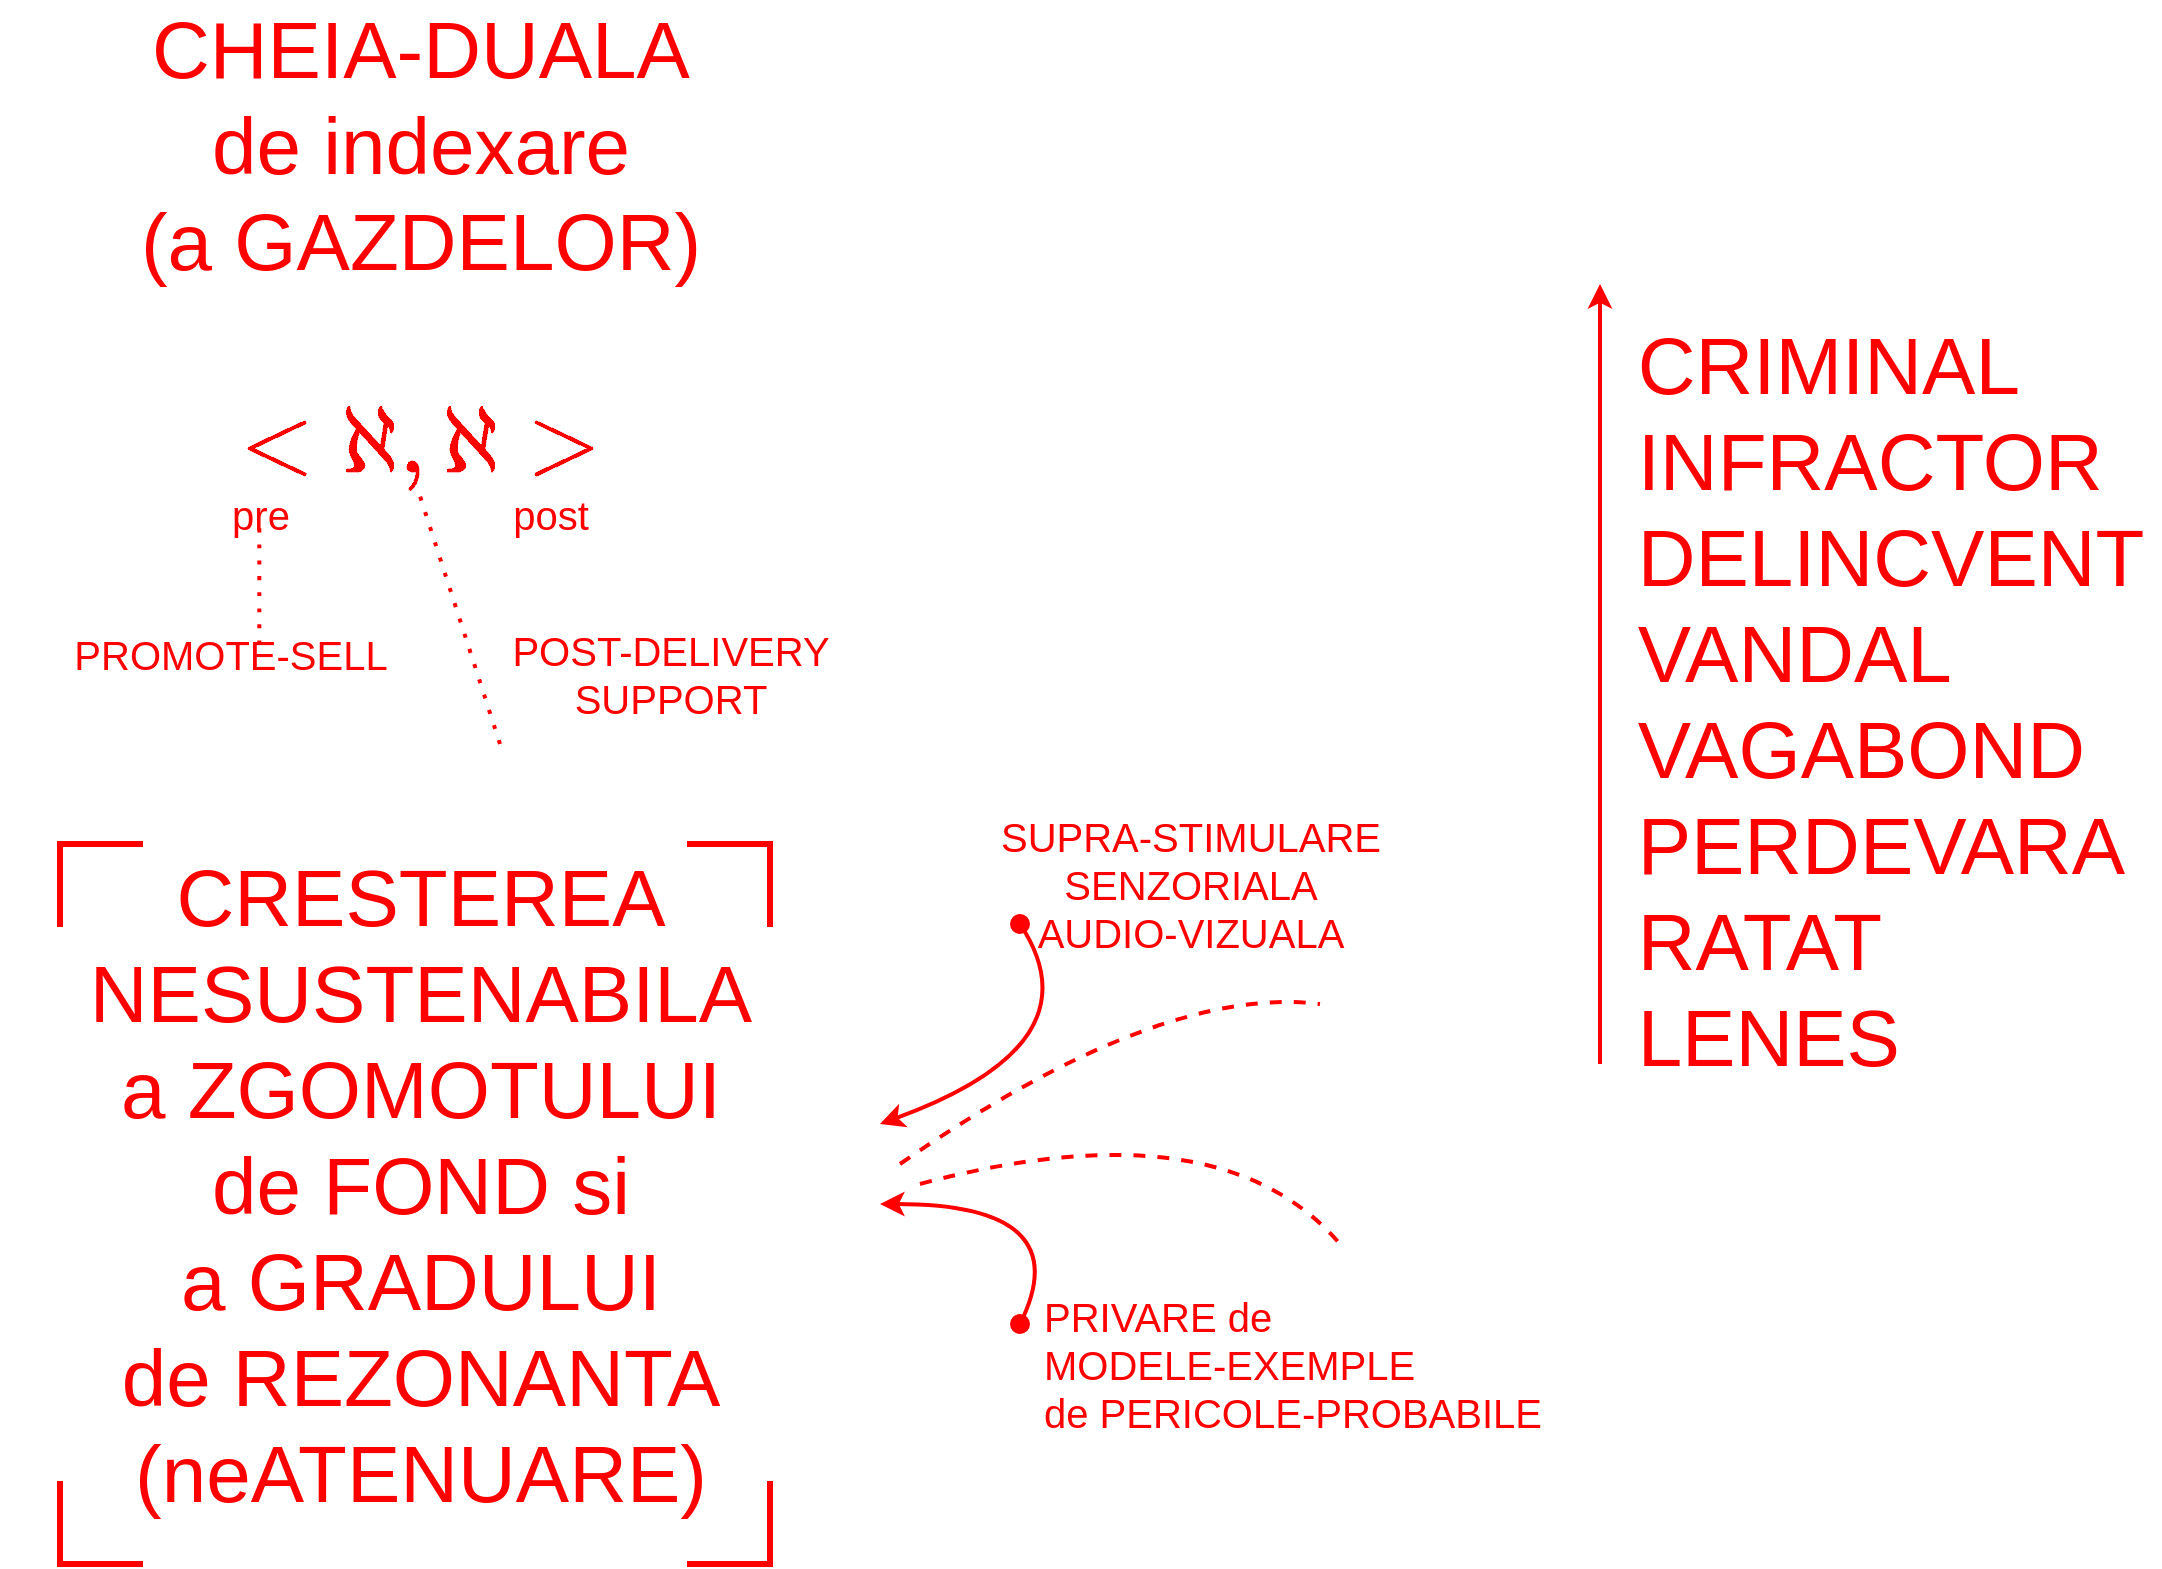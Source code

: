 <mxfile version="17.4.6" type="github">
  <diagram id="6uZWUC7hrhZSqzvNOEVJ" name="Page-1">
    <mxGraphModel dx="1142" dy="1232" grid="1" gridSize="10" guides="1" tooltips="1" connect="1" arrows="1" fold="1" page="1" pageScale="1" pageWidth="850" pageHeight="1100" math="1" shadow="0">
      <root>
        <mxCell id="0" />
        <mxCell id="1" parent="0" />
        <mxCell id="QVzU8EcGavFtGa4qZm5E-1" value="&lt;font style=&quot;font-size: 40px&quot; color=&quot;#ff0000&quot;&gt;CHEIA-DUALA&lt;br&gt;de indexare&lt;br&gt;(a GAZDELOR)&lt;br&gt;&lt;/font&gt;" style="text;html=1;align=center;verticalAlign=middle;resizable=0;points=[];autosize=1;strokeColor=none;fillColor=none;" vertex="1" parent="1">
          <mxGeometry x="70" y="100" width="300" height="80" as="geometry" />
        </mxCell>
        <mxCell id="QVzU8EcGavFtGa4qZm5E-2" value="CRESTEREA&lt;br&gt;NESUSTENABILA&lt;br&gt;a ZGOMOTULUI&lt;br&gt;de FOND si&lt;br&gt;a GRADULUI&lt;br&gt;de REZONANTA&lt;br&gt;(neATENUARE)" style="text;html=1;align=center;verticalAlign=middle;resizable=0;points=[];autosize=1;strokeColor=none;fillColor=none;fontSize=40;fontColor=#FF0000;" vertex="1" parent="1">
          <mxGeometry x="45" y="490" width="350" height="340" as="geometry" />
        </mxCell>
        <mxCell id="QVzU8EcGavFtGa4qZm5E-3" value="&lt;div style=&quot;text-align: left&quot;&gt;&lt;span&gt;CRIMINAL&lt;/span&gt;&lt;/div&gt;&lt;div style=&quot;text-align: left&quot;&gt;&lt;span&gt;INFRACTOR&lt;/span&gt;&lt;/div&gt;&lt;div style=&quot;text-align: left&quot;&gt;&lt;span&gt;DELINCVENT&lt;/span&gt;&lt;/div&gt;&lt;div style=&quot;text-align: left&quot;&gt;&lt;span&gt;VANDAL&lt;/span&gt;&lt;/div&gt;&lt;div style=&quot;text-align: left&quot;&gt;&lt;span&gt;VAGABOND&lt;/span&gt;&lt;/div&gt;&lt;div style=&quot;text-align: left&quot;&gt;&lt;span&gt;PERDEVARA&lt;/span&gt;&lt;/div&gt;&lt;div style=&quot;text-align: left&quot;&gt;&lt;span&gt;RATAT&lt;/span&gt;&lt;/div&gt;&lt;div style=&quot;text-align: left&quot;&gt;&lt;span&gt;LENES&lt;/span&gt;&lt;/div&gt;" style="text;html=1;align=center;verticalAlign=middle;resizable=0;points=[];autosize=1;strokeColor=none;fillColor=none;fontSize=40;fontColor=#FF0000;" vertex="1" parent="1">
          <mxGeometry x="820" y="223" width="270" height="390" as="geometry" />
        </mxCell>
        <mxCell id="QVzU8EcGavFtGa4qZm5E-4" value="" style="endArrow=classic;html=1;rounded=0;fontSize=40;fontColor=#FF0000;strokeWidth=2;strokeColor=#FF0000;" edge="1" parent="1">
          <mxGeometry width="50" height="50" relative="1" as="geometry">
            <mxPoint x="810" y="600" as="sourcePoint" />
            <mxPoint x="810" y="210" as="targetPoint" />
          </mxGeometry>
        </mxCell>
        <mxCell id="QVzU8EcGavFtGa4qZm5E-5" value="" style="shape=waypoint;sketch=0;fillStyle=solid;size=6;pointerEvents=1;points=[];fillColor=none;resizable=0;rotatable=0;perimeter=centerPerimeter;snapToPoint=1;fontSize=40;fontColor=#FF0000;strokeColor=#FF0000;strokeWidth=3;" vertex="1" parent="1">
          <mxGeometry x="500" y="510" width="40" height="40" as="geometry" />
        </mxCell>
        <mxCell id="QVzU8EcGavFtGa4qZm5E-6" value="" style="shape=waypoint;sketch=0;fillStyle=solid;size=6;pointerEvents=1;points=[];fillColor=none;resizable=0;rotatable=0;perimeter=centerPerimeter;snapToPoint=1;fontSize=40;fontColor=#FF0000;strokeColor=#FF0000;strokeWidth=3;" vertex="1" parent="1">
          <mxGeometry x="500" y="710" width="40" height="40" as="geometry" />
        </mxCell>
        <mxCell id="QVzU8EcGavFtGa4qZm5E-7" value="" style="shape=partialRectangle;whiteSpace=wrap;html=1;bottom=0;right=0;fillColor=none;fontSize=40;fontColor=#FF0000;strokeColor=#FF0000;strokeWidth=3;" vertex="1" parent="1">
          <mxGeometry x="40" y="490" width="40" height="40" as="geometry" />
        </mxCell>
        <mxCell id="QVzU8EcGavFtGa4qZm5E-9" value="SUPRA-STIMULARE&lt;br&gt;SENZORIALA&lt;br&gt;AUDIO-VIZUALA" style="text;html=1;align=center;verticalAlign=middle;resizable=0;points=[];autosize=1;strokeColor=none;fillColor=none;fontSize=20;fontColor=#FF0000;" vertex="1" parent="1">
          <mxGeometry x="500" y="470" width="210" height="80" as="geometry" />
        </mxCell>
        <mxCell id="QVzU8EcGavFtGa4qZm5E-10" value="PRIVARE de&lt;br&gt;MODELE-EXEMPLE&lt;br&gt;de PERICOLE-PROBABILE" style="text;html=1;align=left;verticalAlign=middle;resizable=0;points=[];autosize=1;strokeColor=none;fillColor=none;fontSize=20;fontColor=#FF0000;" vertex="1" parent="1">
          <mxGeometry x="530" y="710" width="260" height="80" as="geometry" />
        </mxCell>
        <mxCell id="QVzU8EcGavFtGa4qZm5E-11" value="" style="endArrow=classic;html=1;fontSize=20;fontColor=#FF0000;strokeColor=#FF0000;strokeWidth=2;exitX=0.413;exitY=0.381;exitDx=0;exitDy=0;exitPerimeter=0;curved=1;" edge="1" parent="1" source="QVzU8EcGavFtGa4qZm5E-6">
          <mxGeometry width="50" height="50" relative="1" as="geometry">
            <mxPoint x="510" y="560" as="sourcePoint" />
            <mxPoint x="450" y="670" as="targetPoint" />
            <Array as="points">
              <mxPoint x="550" y="670" />
            </Array>
          </mxGeometry>
        </mxCell>
        <mxCell id="QVzU8EcGavFtGa4qZm5E-12" value="" style="endArrow=classic;html=1;fontSize=20;fontColor=#FF0000;strokeColor=#FF0000;strokeWidth=2;curved=1;exitX=0.433;exitY=0.728;exitDx=0;exitDy=0;exitPerimeter=0;" edge="1" parent="1" source="QVzU8EcGavFtGa4qZm5E-5">
          <mxGeometry width="50" height="50" relative="1" as="geometry">
            <mxPoint x="510" y="570" as="sourcePoint" />
            <mxPoint x="450" y="630" as="targetPoint" />
            <Array as="points">
              <mxPoint x="560" y="590" />
            </Array>
          </mxGeometry>
        </mxCell>
        <mxCell id="QVzU8EcGavFtGa4qZm5E-13" value="" style="endArrow=none;dashed=1;html=1;fontSize=20;fontColor=#FF0000;strokeColor=#FF0000;strokeWidth=2;curved=1;" edge="1" parent="1">
          <mxGeometry width="50" height="50" relative="1" as="geometry">
            <mxPoint x="460" y="650" as="sourcePoint" />
            <mxPoint x="670" y="570" as="targetPoint" />
            <Array as="points">
              <mxPoint x="590" y="560" />
            </Array>
          </mxGeometry>
        </mxCell>
        <mxCell id="QVzU8EcGavFtGa4qZm5E-14" value="" style="endArrow=none;dashed=1;html=1;fontSize=20;fontColor=#FF0000;strokeColor=#FF0000;strokeWidth=2;curved=1;" edge="1" parent="1">
          <mxGeometry width="50" height="50" relative="1" as="geometry">
            <mxPoint x="470" y="660" as="sourcePoint" />
            <mxPoint x="680" y="690" as="targetPoint" />
            <Array as="points">
              <mxPoint x="620" y="620" />
            </Array>
          </mxGeometry>
        </mxCell>
        <mxCell id="QVzU8EcGavFtGa4qZm5E-15" value="" style="shape=partialRectangle;whiteSpace=wrap;html=1;bottom=0;right=0;fillColor=none;fontSize=40;fontColor=#FF0000;strokeColor=#FF0000;strokeWidth=3;rotation=90;" vertex="1" parent="1">
          <mxGeometry x="355" y="490" width="40" height="40" as="geometry" />
        </mxCell>
        <mxCell id="QVzU8EcGavFtGa4qZm5E-16" value="" style="shape=partialRectangle;whiteSpace=wrap;html=1;bottom=0;right=0;fillColor=none;fontSize=40;fontColor=#FF0000;strokeColor=#FF0000;strokeWidth=3;rotation=-180;" vertex="1" parent="1">
          <mxGeometry x="355" y="810" width="40" height="40" as="geometry" />
        </mxCell>
        <mxCell id="QVzU8EcGavFtGa4qZm5E-17" value="" style="shape=partialRectangle;whiteSpace=wrap;html=1;bottom=0;right=0;fillColor=none;fontSize=40;fontColor=#FF0000;strokeColor=#FF0000;strokeWidth=3;rotation=-90;" vertex="1" parent="1">
          <mxGeometry x="40" y="810" width="40" height="40" as="geometry" />
        </mxCell>
        <mxCell id="QVzU8EcGavFtGa4qZm5E-20" value="$$&amp;lt; \aleph , \aleph &amp;gt;$$" style="text;html=1;align=center;verticalAlign=middle;resizable=0;points=[];autosize=1;strokeColor=none;fillColor=none;fontSize=40;fontColor=#FF0000;" vertex="1" parent="1">
          <mxGeometry x="10" y="265" width="420" height="50" as="geometry" />
        </mxCell>
        <mxCell id="QVzU8EcGavFtGa4qZm5E-22" value="pre" style="text;html=1;align=center;verticalAlign=middle;resizable=0;points=[];autosize=1;strokeColor=none;fillColor=none;fontSize=20;fontColor=#FF0000;" vertex="1" parent="1">
          <mxGeometry x="120" y="310" width="40" height="30" as="geometry" />
        </mxCell>
        <mxCell id="QVzU8EcGavFtGa4qZm5E-23" value="post" style="text;html=1;align=center;verticalAlign=middle;resizable=0;points=[];autosize=1;strokeColor=none;fillColor=none;fontSize=20;fontColor=#FF0000;" vertex="1" parent="1">
          <mxGeometry x="260" y="310" width="50" height="30" as="geometry" />
        </mxCell>
        <mxCell id="QVzU8EcGavFtGa4qZm5E-24" value="PROMOTE-SELL" style="text;html=1;align=center;verticalAlign=middle;resizable=0;points=[];autosize=1;strokeColor=none;fillColor=none;fontSize=20;fontColor=#FF0000;" vertex="1" parent="1">
          <mxGeometry x="40" y="380" width="170" height="30" as="geometry" />
        </mxCell>
        <mxCell id="QVzU8EcGavFtGa4qZm5E-25" value="POST-DELIVERY&lt;br&gt;SUPPORT" style="text;html=1;align=center;verticalAlign=middle;resizable=0;points=[];autosize=1;strokeColor=none;fillColor=none;fontSize=20;fontColor=#FF0000;" vertex="1" parent="1">
          <mxGeometry x="260" y="380" width="170" height="50" as="geometry" />
        </mxCell>
        <mxCell id="QVzU8EcGavFtGa4qZm5E-26" value="" style="endArrow=none;dashed=1;html=1;dashPattern=1 3;strokeWidth=2;fontSize=20;fontColor=#FF0000;curved=1;strokeColor=#FF0000;" edge="1" parent="1">
          <mxGeometry width="50" height="50" relative="1" as="geometry">
            <mxPoint x="139.66" y="390" as="sourcePoint" />
            <mxPoint x="139.66" y="330" as="targetPoint" />
          </mxGeometry>
        </mxCell>
        <mxCell id="QVzU8EcGavFtGa4qZm5E-27" value="" style="endArrow=none;dashed=1;html=1;dashPattern=1 3;strokeWidth=2;fontSize=20;fontColor=#FF0000;curved=1;strokeColor=#FF0000;" edge="1" parent="1">
          <mxGeometry width="50" height="50" relative="1" as="geometry">
            <mxPoint x="260" y="440" as="sourcePoint" />
            <mxPoint x="219.66" y="315" as="targetPoint" />
          </mxGeometry>
        </mxCell>
      </root>
    </mxGraphModel>
  </diagram>
</mxfile>
